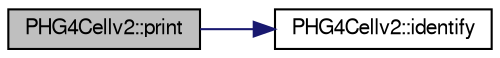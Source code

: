 digraph "PHG4Cellv2::print"
{
  bgcolor="transparent";
  edge [fontname="FreeSans",fontsize="10",labelfontname="FreeSans",labelfontsize="10"];
  node [fontname="FreeSans",fontsize="10",shape=record];
  rankdir="LR";
  Node1 [label="PHG4Cellv2::print",height=0.2,width=0.4,color="black", fillcolor="grey75", style="filled" fontcolor="black"];
  Node1 -> Node2 [color="midnightblue",fontsize="10",style="solid",fontname="FreeSans"];
  Node2 [label="PHG4Cellv2::identify",height=0.2,width=0.4,color="black",URL="$da/d1d/classPHG4Cellv2.html#ae427ce774ed6767a2417b8ee25aadfe6"];
}
